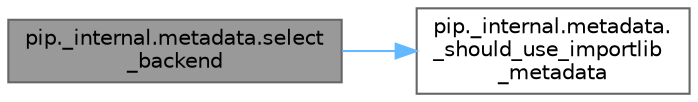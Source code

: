 digraph "pip._internal.metadata.select_backend"
{
 // LATEX_PDF_SIZE
  bgcolor="transparent";
  edge [fontname=Helvetica,fontsize=10,labelfontname=Helvetica,labelfontsize=10];
  node [fontname=Helvetica,fontsize=10,shape=box,height=0.2,width=0.4];
  rankdir="LR";
  Node1 [id="Node000001",label="pip._internal.metadata.select\l_backend",height=0.2,width=0.4,color="gray40", fillcolor="grey60", style="filled", fontcolor="black",tooltip=" "];
  Node1 -> Node2 [id="edge1_Node000001_Node000002",color="steelblue1",style="solid",tooltip=" "];
  Node2 [id="Node000002",label="pip._internal.metadata.\l_should_use_importlib\l_metadata",height=0.2,width=0.4,color="grey40", fillcolor="white", style="filled",URL="$namespacepip_1_1__internal_1_1metadata.html#a865ea01361351880f07f551e562d2166",tooltip=" "];
}
